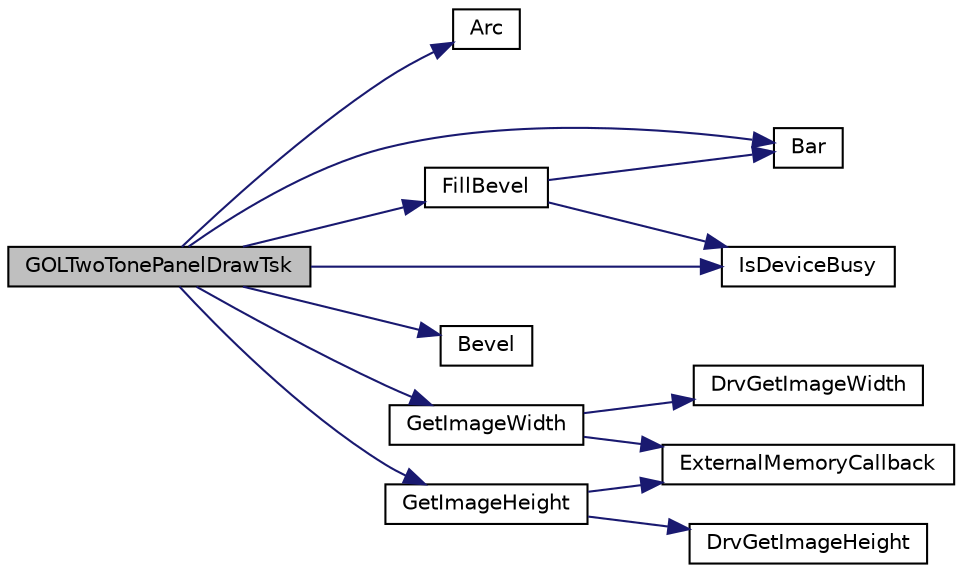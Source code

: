 digraph "GOLTwoTonePanelDrawTsk"
{
  edge [fontname="Helvetica",fontsize="10",labelfontname="Helvetica",labelfontsize="10"];
  node [fontname="Helvetica",fontsize="10",shape=record];
  rankdir="LR";
  Node1 [label="GOLTwoTonePanelDrawTsk",height=0.2,width=0.4,color="black", fillcolor="grey75", style="filled", fontcolor="black"];
  Node1 -> Node2 [color="midnightblue",fontsize="10",style="solid"];
  Node2 [label="Arc",height=0.2,width=0.4,color="black", fillcolor="white", style="filled",URL="$_primitive_8h.html#a5707d25502a3e8c1217559f5567fbf44"];
  Node1 -> Node3 [color="midnightblue",fontsize="10",style="solid"];
  Node3 [label="Bar",height=0.2,width=0.4,color="black", fillcolor="white", style="filled",URL="$drv_t_f_t001_8c.html#a1127c70a0c39d3340abc25a4bd159c90"];
  Node1 -> Node4 [color="midnightblue",fontsize="10",style="solid"];
  Node4 [label="FillBevel",height=0.2,width=0.4,color="black", fillcolor="white", style="filled",URL="$_primitive_8c.html#a9596558ab879615fb349ab5ac63e1439"];
  Node4 -> Node3 [color="midnightblue",fontsize="10",style="solid"];
  Node4 -> Node5 [color="midnightblue",fontsize="10",style="solid"];
  Node5 [label="IsDeviceBusy",height=0.2,width=0.4,color="black", fillcolor="white", style="filled",URL="$drv_t_f_t001_8c.html#a0ff44afc8539dc2bfe7acc1fce987b5a"];
  Node1 -> Node6 [color="midnightblue",fontsize="10",style="solid"];
  Node6 [label="Bevel",height=0.2,width=0.4,color="black", fillcolor="white", style="filled",URL="$_primitive_8h.html#ae13dd4f088c7564dbc5737d7b7215a9b"];
  Node1 -> Node7 [color="midnightblue",fontsize="10",style="solid"];
  Node7 [label="GetImageWidth",height=0.2,width=0.4,color="black", fillcolor="white", style="filled",URL="$mchp_gfx_drv_8c.html#a9d6b711f608c6280dbf3db965bf53f81"];
  Node7 -> Node8 [color="midnightblue",fontsize="10",style="solid"];
  Node8 [label="DrvGetImageWidth",height=0.2,width=0.4,color="black", fillcolor="white", style="filled",URL="$mchp_gfx_drv_8c.html#a05ead627e39e37639c948aeb1b0055e2"];
  Node7 -> Node9 [color="midnightblue",fontsize="10",style="solid"];
  Node9 [label="ExternalMemoryCallback",height=0.2,width=0.4,color="black", fillcolor="white", style="filled",URL="$_primitive_8h.html#ae99cb247f7820909774ce7f4d345fc55"];
  Node1 -> Node10 [color="midnightblue",fontsize="10",style="solid"];
  Node10 [label="GetImageHeight",height=0.2,width=0.4,color="black", fillcolor="white", style="filled",URL="$mchp_gfx_drv_8c.html#a735808e61dbe820f1d2cea86e0201b1c"];
  Node10 -> Node11 [color="midnightblue",fontsize="10",style="solid"];
  Node11 [label="DrvGetImageHeight",height=0.2,width=0.4,color="black", fillcolor="white", style="filled",URL="$mchp_gfx_drv_8c.html#a196ad1219f94614d21e8f7c20dfa9d54"];
  Node10 -> Node9 [color="midnightblue",fontsize="10",style="solid"];
  Node1 -> Node5 [color="midnightblue",fontsize="10",style="solid"];
}
